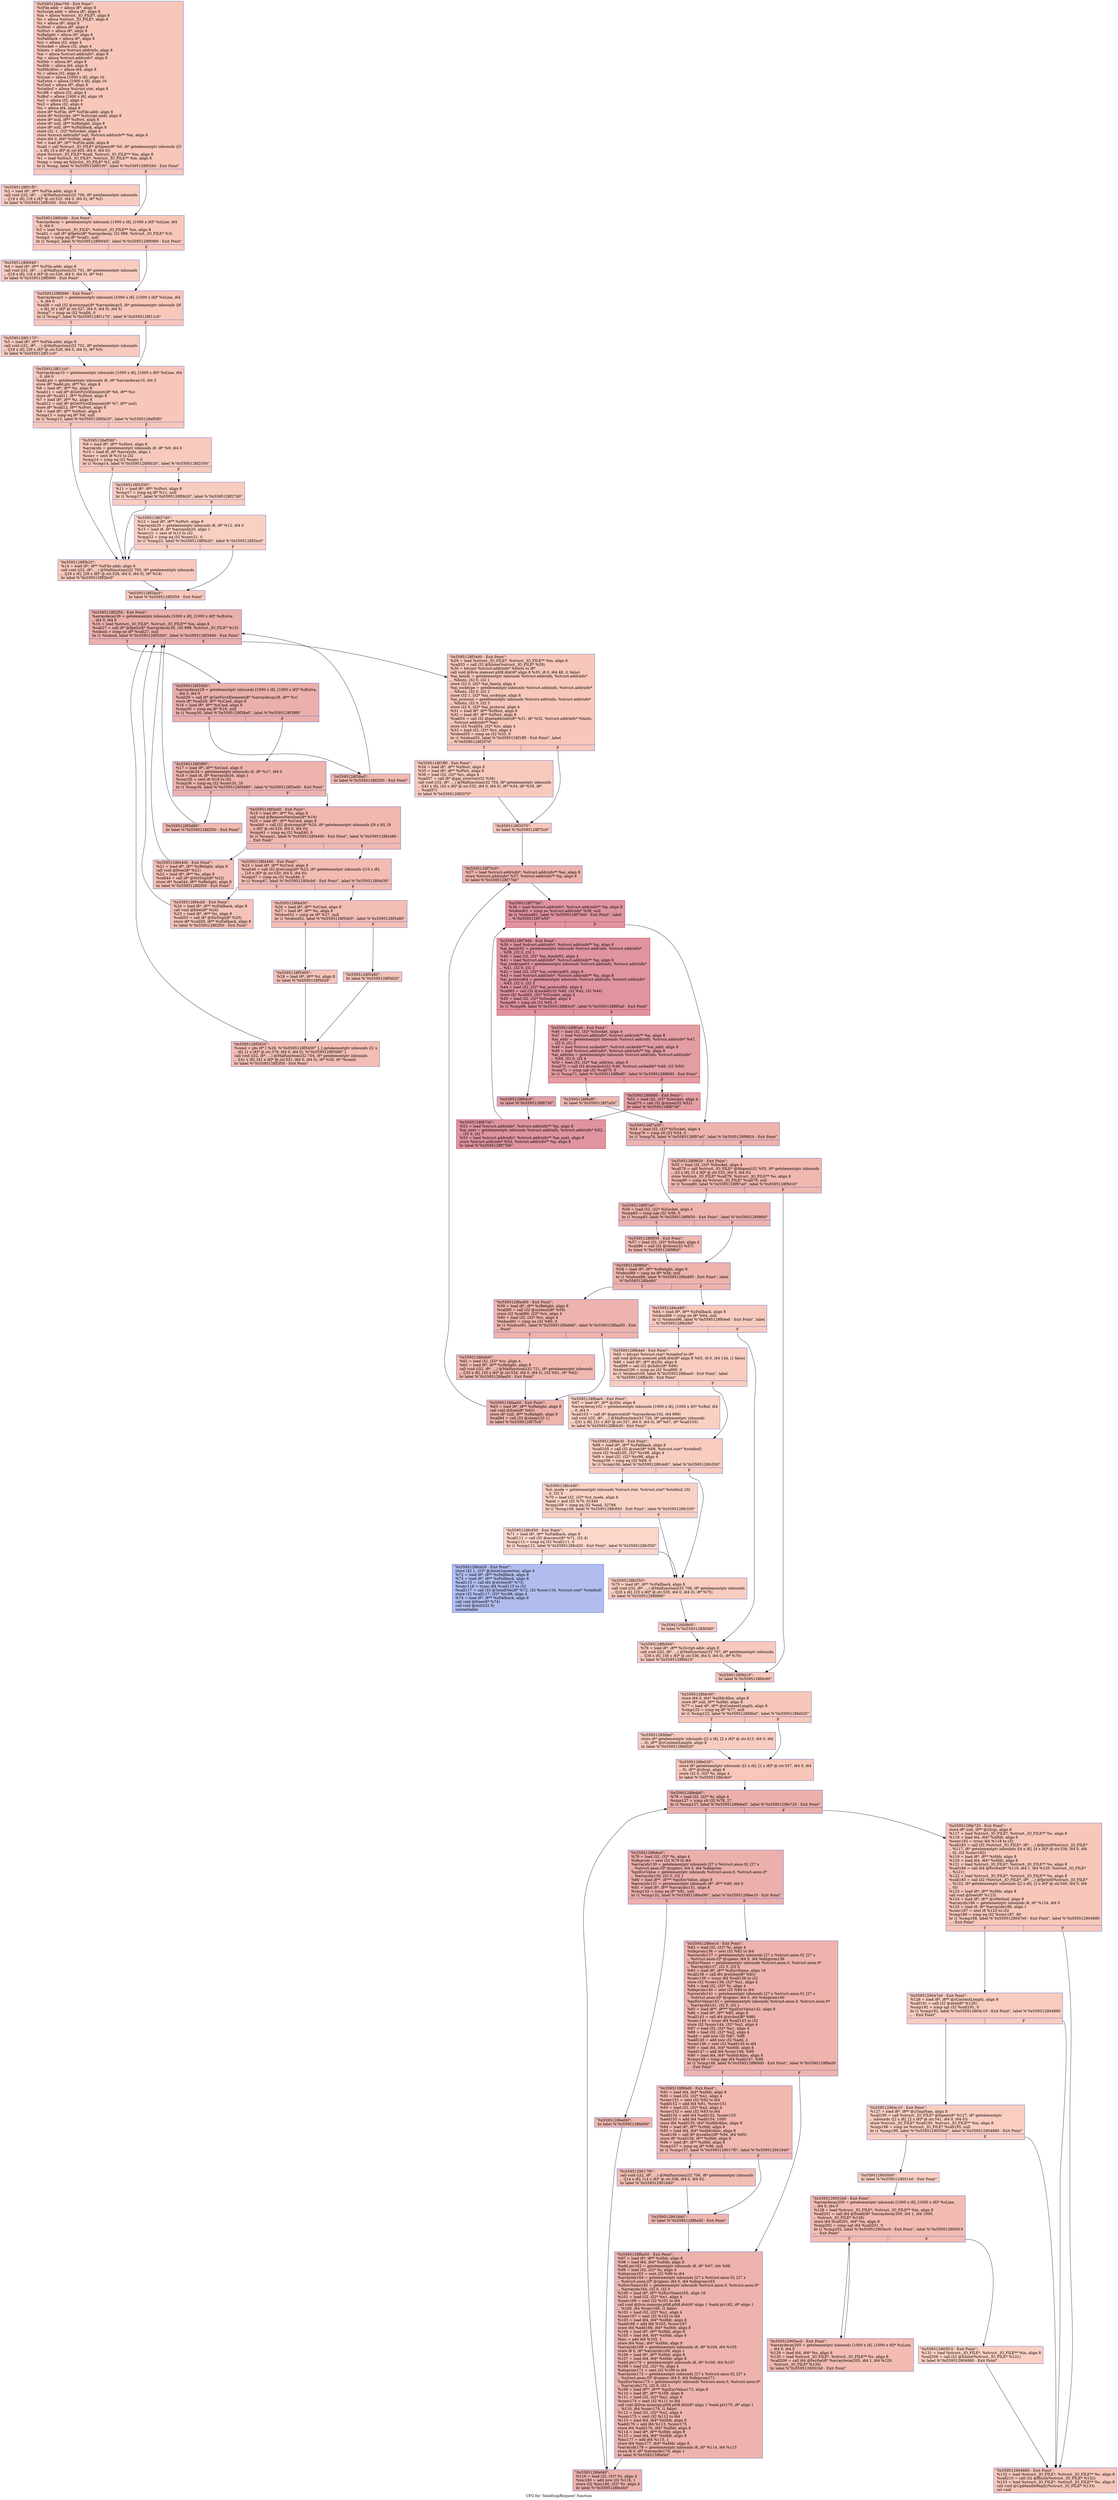 digraph "CFG for 'SendScgiRequest' function" {
	label="CFG for 'SendScgiRequest' function";

	Node0x5595128ee700 [shape=record,color="#3d50c3ff", style=filled, fillcolor="#ec7f6370",label="{\"0x5595128ee700 - Exit Point\":\l  %zFile.addr = alloca i8*, align 8\l  %zScript.addr = alloca i8*, align 8\l  %in = alloca %struct._IO_FILE*, align 8\l  %s = alloca %struct._IO_FILE*, align 8\l  %z = alloca i8*, align 8\l  %zHost = alloca i8*, align 8\l  %zPort = alloca i8*, align 8\l  %zRelight = alloca i8*, align 8\l  %zFallback = alloca i8*, align 8\l  %rc = alloca i32, align 4\l  %iSocket = alloca i32, align 4\l  %hints = alloca %struct.addrinfo, align 8\l  %ai = alloca %struct.addrinfo*, align 8\l  %p = alloca %struct.addrinfo*, align 8\l  %zHdr = alloca i8*, align 8\l  %nHdr = alloca i64, align 8\l  %nHdrAlloc = alloca i64, align 8\l  %i = alloca i32, align 4\l  %zLine = alloca [1000 x i8], align 16\l  %zExtra = alloca [1000 x i8], align 16\l  %zCmd = alloca i8*, align 8\l  %statbuf = alloca %struct.stat, align 8\l  %rc98 = alloca i32, align 4\l  %zBuf = alloca [1000 x i8], align 16\l  %n1 = alloca i32, align 4\l  %n2 = alloca i32, align 4\l  %n = alloca i64, align 8\l  store i8* %zFile, i8** %zFile.addr, align 8\l  store i8* %zScript, i8** %zScript.addr, align 8\l  store i8* null, i8** %zPort, align 8\l  store i8* null, i8** %zRelight, align 8\l  store i8* null, i8** %zFallback, align 8\l  store i32 -1, i32* %iSocket, align 4\l  store %struct.addrinfo* null, %struct.addrinfo** %ai, align 8\l  store i64 0, i64* %nHdr, align 8\l  %0 = load i8*, i8** %zFile.addr, align 8\l  %call = call %struct._IO_FILE* @fopen(i8* %0, i8* getelementptr inbounds ([3\l... x i8], [3 x i8]* @.str.405, i64 0, i64 0))\l  store %struct._IO_FILE* %call, %struct._IO_FILE** %in, align 8\l  %1 = load %struct._IO_FILE*, %struct._IO_FILE** %in, align 8\l  %cmp = icmp eq %struct._IO_FILE* %1, null\l  br i1 %cmp, label %\"0x5595128f01f0\", label %\"0x5595128f0260 - Exit Point\"\l|{<s0>T|<s1>F}}"];
	Node0x5595128ee700:s0 -> Node0x5595128f01f0;
	Node0x5595128ee700:s1 -> Node0x5595128f0260;
	Node0x5595128f01f0 [shape=record,color="#3d50c3ff", style=filled, fillcolor="#f08b6e70",label="{\"0x5595128f01f0\":                                 \l  %2 = load i8*, i8** %zFile.addr, align 8\l  call void (i32, i8*, ...) @Malfunction(i32 700, i8* getelementptr inbounds\l... ([18 x i8], [18 x i8]* @.str.525, i64 0, i64 0), i8* %2)\l  br label %\"0x5595128f0260 - Exit Point\"\l}"];
	Node0x5595128f01f0 -> Node0x5595128f0260;
	Node0x5595128f0260 [shape=record,color="#3d50c3ff", style=filled, fillcolor="#ec7f6370",label="{\"0x5595128f0260 - Exit Point\":                    \l  %arraydecay = getelementptr inbounds [1000 x i8], [1000 x i8]* %zLine, i64\l... 0, i64 0\l  %3 = load %struct._IO_FILE*, %struct._IO_FILE** %in, align 8\l  %call1 = call i8* @fgets(i8* %arraydecay, i32 999, %struct._IO_FILE* %3)\l  %cmp2 = icmp eq i8* %call1, null\l  br i1 %cmp2, label %\"0x5595128f0940\", label %\"0x5595128f0990 - Exit Point\"\l|{<s0>T|<s1>F}}"];
	Node0x5595128f0260:s0 -> Node0x5595128f0940;
	Node0x5595128f0260:s1 -> Node0x5595128f0990;
	Node0x5595128f0940 [shape=record,color="#3d50c3ff", style=filled, fillcolor="#f08b6e70",label="{\"0x5595128f0940\":                                 \l  %4 = load i8*, i8** %zFile.addr, align 8\l  call void (i32, i8*, ...) @Malfunction(i32 701, i8* getelementptr inbounds\l... ([18 x i8], [18 x i8]* @.str.526, i64 0, i64 0), i8* %4)\l  br label %\"0x5595128f0990 - Exit Point\"\l}"];
	Node0x5595128f0940 -> Node0x5595128f0990;
	Node0x5595128f0990 [shape=record,color="#3d50c3ff", style=filled, fillcolor="#ec7f6370",label="{\"0x5595128f0990 - Exit Point\":                    \l  %arraydecay5 = getelementptr inbounds [1000 x i8], [1000 x i8]* %zLine, i64\l... 0, i64 0\l  %call6 = call i32 @strncmp(i8* %arraydecay5, i8* getelementptr inbounds ([6\l... x i8], [6 x i8]* @.str.527, i64 0, i64 0), i64 5)\l  %cmp7 = icmp ne i32 %call6, 0\l  br i1 %cmp7, label %\"0x5595128f1170\", label %\"0x5595128f11c0\"\l|{<s0>T|<s1>F}}"];
	Node0x5595128f0990:s0 -> Node0x5595128f1170;
	Node0x5595128f0990:s1 -> Node0x5595128f11c0;
	Node0x5595128f1170 [shape=record,color="#3d50c3ff", style=filled, fillcolor="#ef886b70",label="{\"0x5595128f1170\":                                 \l  %5 = load i8*, i8** %zFile.addr, align 8\l  call void (i32, i8*, ...) @Malfunction(i32 702, i8* getelementptr inbounds\l... ([29 x i8], [29 x i8]* @.str.528, i64 0, i64 0), i8* %5)\l  br label %\"0x5595128f11c0\"\l}"];
	Node0x5595128f1170 -> Node0x5595128f11c0;
	Node0x5595128f11c0 [shape=record,color="#3d50c3ff", style=filled, fillcolor="#ec7f6370",label="{\"0x5595128f11c0\":                                 \l  %arraydecay10 = getelementptr inbounds [1000 x i8], [1000 x i8]* %zLine, i64\l... 0, i64 0\l  %add.ptr = getelementptr inbounds i8, i8* %arraydecay10, i64 5\l  store i8* %add.ptr, i8** %z, align 8\l  %6 = load i8*, i8** %z, align 8\l  %call11 = call i8* @GetFirstElement(i8* %6, i8** %z)\l  store i8* %call11, i8** %zHost, align 8\l  %7 = load i8*, i8** %z, align 8\l  %call12 = call i8* @GetFirstElement(i8* %7, i8** null)\l  store i8* %call12, i8** %zPort, align 8\l  %8 = load i8*, i8** %zHost, align 8\l  %cmp13 = icmp eq i8* %8, null\l  br i1 %cmp13, label %\"0x5595128f0b20\", label %\"0x5595128ef580\"\l|{<s0>T|<s1>F}}"];
	Node0x5595128f11c0:s0 -> Node0x5595128f0b20;
	Node0x5595128f11c0:s1 -> Node0x5595128ef580;
	Node0x5595128ef580 [shape=record,color="#3d50c3ff", style=filled, fillcolor="#ef886b70",label="{\"0x5595128ef580\":                                 \l  %9 = load i8*, i8** %zHost, align 8\l  %arrayidx = getelementptr inbounds i8, i8* %9, i64 0\l  %10 = load i8, i8* %arrayidx, align 1\l  %conv = sext i8 %10 to i32\l  %cmp14 = icmp eq i32 %conv, 0\l  br i1 %cmp14, label %\"0x5595128f0b20\", label %\"0x5595128f2550\"\l|{<s0>T|<s1>F}}"];
	Node0x5595128ef580:s0 -> Node0x5595128f0b20;
	Node0x5595128ef580:s1 -> Node0x5595128f2550;
	Node0x5595128f2550 [shape=record,color="#3d50c3ff", style=filled, fillcolor="#f08b6e70",label="{\"0x5595128f2550\":                                 \l  %11 = load i8*, i8** %zPort, align 8\l  %cmp17 = icmp eq i8* %11, null\l  br i1 %cmp17, label %\"0x5595128f0b20\", label %\"0x5595128f27d0\"\l|{<s0>T|<s1>F}}"];
	Node0x5595128f2550:s0 -> Node0x5595128f0b20;
	Node0x5595128f2550:s1 -> Node0x5595128f27d0;
	Node0x5595128f27d0 [shape=record,color="#3d50c3ff", style=filled, fillcolor="#f3947570",label="{\"0x5595128f27d0\":                                 \l  %12 = load i8*, i8** %zPort, align 8\l  %arrayidx20 = getelementptr inbounds i8, i8* %12, i64 0\l  %13 = load i8, i8* %arrayidx20, align 1\l  %conv21 = sext i8 %13 to i32\l  %cmp22 = icmp eq i32 %conv21, 0\l  br i1 %cmp22, label %\"0x5595128f0b20\", label %\"0x5595128f2bc0\"\l|{<s0>T|<s1>F}}"];
	Node0x5595128f27d0:s0 -> Node0x5595128f0b20;
	Node0x5595128f27d0:s1 -> Node0x5595128f2bc0;
	Node0x5595128f0b20 [shape=record,color="#3d50c3ff", style=filled, fillcolor="#ed836670",label="{\"0x5595128f0b20\":                                 \l  %14 = load i8*, i8** %zFile.addr, align 8\l  call void (i32, i8*, ...) @Malfunction(i32 703, i8* getelementptr inbounds\l... ([29 x i8], [29 x i8]* @.str.528, i64 0, i64 0), i8* %14)\l  br label %\"0x5595128f2bc0\"\l}"];
	Node0x5595128f0b20 -> Node0x5595128f2bc0;
	Node0x5595128f2bc0 [shape=record,color="#3d50c3ff", style=filled, fillcolor="#ec7f6370",label="{\"0x5595128f2bc0\":                                 \l  br label %\"0x5595128f2f50 - Exit Point\"\l}"];
	Node0x5595128f2bc0 -> Node0x5595128f2f50;
	Node0x5595128f2f50 [shape=record,color="#3d50c3ff", style=filled, fillcolor="#d24b4070",label="{\"0x5595128f2f50 - Exit Point\":                    \l  %arraydecay26 = getelementptr inbounds [1000 x i8], [1000 x i8]* %zExtra,\l... i64 0, i64 0\l  %15 = load %struct._IO_FILE*, %struct._IO_FILE** %in, align 8\l  %call27 = call i8* @fgets(i8* %arraydecay26, i32 999, %struct._IO_FILE* %15)\l  %tobool = icmp ne i8* %call27, null\l  br i1 %tobool, label %\"0x5595128f33b0\", label %\"0x5595128f3400 - Exit Point\"\l|{<s0>T|<s1>F}}"];
	Node0x5595128f2f50:s0 -> Node0x5595128f33b0;
	Node0x5595128f2f50:s1 -> Node0x5595128f3400;
	Node0x5595128f33b0 [shape=record,color="#3d50c3ff", style=filled, fillcolor="#d24b4070",label="{\"0x5595128f33b0\":                                 \l  %arraydecay28 = getelementptr inbounds [1000 x i8], [1000 x i8]* %zExtra,\l... i64 0, i64 0\l  %call29 = call i8* @GetFirstElement(i8* %arraydecay28, i8** %z)\l  store i8* %call29, i8** %zCmd, align 8\l  %16 = load i8*, i8** %zCmd, align 8\l  %cmp30 = icmp eq i8* %16, null\l  br i1 %cmp30, label %\"0x5595128f38a0\", label %\"0x5595128f38f0\"\l|{<s0>T|<s1>F}}"];
	Node0x5595128f33b0:s0 -> Node0x5595128f38a0;
	Node0x5595128f33b0:s1 -> Node0x5595128f38f0;
	Node0x5595128f38a0 [shape=record,color="#3d50c3ff", style=filled, fillcolor="#dc5d4a70",label="{\"0x5595128f38a0\":                                 \l  br label %\"0x5595128f2f50 - Exit Point\"\l}"];
	Node0x5595128f38a0 -> Node0x5595128f2f50;
	Node0x5595128f38f0 [shape=record,color="#3d50c3ff", style=filled, fillcolor="#d6524470",label="{\"0x5595128f38f0\":                                 \l  %17 = load i8*, i8** %zCmd, align 8\l  %arrayidx34 = getelementptr inbounds i8, i8* %17, i64 0\l  %18 = load i8, i8* %arrayidx34, align 1\l  %conv35 = sext i8 %18 to i32\l  %cmp36 = icmp eq i32 %conv35, 35\l  br i1 %cmp36, label %\"0x5595128f3d80\", label %\"0x5595128f3e00 - Exit Point\"\l|{<s0>T|<s1>F}}"];
	Node0x5595128f38f0:s0 -> Node0x5595128f3d80;
	Node0x5595128f38f0:s1 -> Node0x5595128f3e00;
	Node0x5595128f3d80 [shape=record,color="#3d50c3ff", style=filled, fillcolor="#dc5d4a70",label="{\"0x5595128f3d80\":                                 \l  br label %\"0x5595128f2f50 - Exit Point\"\l}"];
	Node0x5595128f3d80 -> Node0x5595128f2f50;
	Node0x5595128f3e00 [shape=record,color="#3d50c3ff", style=filled, fillcolor="#dc5d4a70",label="{\"0x5595128f3e00 - Exit Point\":                    \l  %19 = load i8*, i8** %z, align 8\l  call void @RemoveNewline(i8* %19)\l  %20 = load i8*, i8** %zCmd, align 8\l  %call40 = call i32 @strcmp(i8* %20, i8* getelementptr inbounds ([9 x i8], [9\l... x i8]* @.str.529, i64 0, i64 0))\l  %cmp41 = icmp eq i32 %call40, 0\l  br i1 %cmp41, label %\"0x5595128f4400 - Exit Point\", label %\"0x5595128f4480 -\l... Exit Point\"\l|{<s0>T|<s1>F}}"];
	Node0x5595128f3e00:s0 -> Node0x5595128f4400;
	Node0x5595128f3e00:s1 -> Node0x5595128f4480;
	Node0x5595128f4400 [shape=record,color="#3d50c3ff", style=filled, fillcolor="#e36c5570",label="{\"0x5595128f4400 - Exit Point\":                    \l  %21 = load i8*, i8** %zRelight, align 8\l  call void @free(i8* %21)\l  %22 = load i8*, i8** %z, align 8\l  %call44 = call i8* @StrDup(i8* %22)\l  store i8* %call44, i8** %zRelight, align 8\l  br label %\"0x5595128f2f50 - Exit Point\"\l}"];
	Node0x5595128f4400 -> Node0x5595128f2f50;
	Node0x5595128f4480 [shape=record,color="#3d50c3ff", style=filled, fillcolor="#e1675170",label="{\"0x5595128f4480 - Exit Point\":                    \l  %23 = load i8*, i8** %zCmd, align 8\l  %call46 = call i32 @strcmp(i8* %23, i8* getelementptr inbounds ([10 x i8],\l... [10 x i8]* @.str.530, i64 0, i64 0))\l  %cmp47 = icmp eq i32 %call46, 0\l  br i1 %cmp47, label %\"0x5595128f4cb0 - Exit Point\", label %\"0x5595128f4d30\"\l|{<s0>T|<s1>F}}"];
	Node0x5595128f4480:s0 -> Node0x5595128f4cb0;
	Node0x5595128f4480:s1 -> Node0x5595128f4d30;
	Node0x5595128f4cb0 [shape=record,color="#3d50c3ff", style=filled, fillcolor="#e8765c70",label="{\"0x5595128f4cb0 - Exit Point\":                    \l  %24 = load i8*, i8** %zFallback, align 8\l  call void @free(i8* %24)\l  %25 = load i8*, i8** %z, align 8\l  %call50 = call i8* @StrDup(i8* %25)\l  store i8* %call50, i8** %zFallback, align 8\l  br label %\"0x5595128f2f50 - Exit Point\"\l}"];
	Node0x5595128f4cb0 -> Node0x5595128f2f50;
	Node0x5595128f4d30 [shape=record,color="#3d50c3ff", style=filled, fillcolor="#e36c5570",label="{\"0x5595128f4d30\":                                 \l  %26 = load i8*, i8** %zCmd, align 8\l  %27 = load i8*, i8** %z, align 8\l  %tobool52 = icmp ne i8* %27, null\l  br i1 %tobool52, label %\"0x5595128f5400\", label %\"0x5595128f5480\"\l|{<s0>T|<s1>F}}"];
	Node0x5595128f4d30:s0 -> Node0x5595128f5400;
	Node0x5595128f4d30:s1 -> Node0x5595128f5480;
	Node0x5595128f5400 [shape=record,color="#3d50c3ff", style=filled, fillcolor="#e8765c70",label="{\"0x5595128f5400\":                                 \l  %28 = load i8*, i8** %z, align 8\l  br label %\"0x5595128f5620\"\l}"];
	Node0x5595128f5400 -> Node0x5595128f5620;
	Node0x5595128f5480 [shape=record,color="#3d50c3ff", style=filled, fillcolor="#e97a5f70",label="{\"0x5595128f5480\":                                 \l  br label %\"0x5595128f5620\"\l}"];
	Node0x5595128f5480 -> Node0x5595128f5620;
	Node0x5595128f5620 [shape=record,color="#3d50c3ff", style=filled, fillcolor="#e36c5570",label="{\"0x5595128f5620\":                                 \l  %cond = phi i8* [ %28, %\"0x5595128f5400\" ], [ getelementptr inbounds ([1 x\l... i8], [1 x i8]* @.str.379, i64 0, i64 0), %\"0x5595128f5480\" ]\l  call void (i32, i8*, ...) @Malfunction(i32 704, i8* getelementptr inbounds\l... ([41 x i8], [41 x i8]* @.str.531, i64 0, i64 0), i8* %26, i8* %cond)\l  br label %\"0x5595128f2f50 - Exit Point\"\l}"];
	Node0x5595128f5620 -> Node0x5595128f2f50;
	Node0x5595128f3400 [shape=record,color="#3d50c3ff", style=filled, fillcolor="#ec7f6370",label="{\"0x5595128f3400 - Exit Point\":                    \l  %29 = load %struct._IO_FILE*, %struct._IO_FILE** %in, align 8\l  %call53 = call i32 @fclose(%struct._IO_FILE* %29)\l  %30 = bitcast %struct.addrinfo* %hints to i8*\l  call void @llvm.memset.p0i8.i64(i8* align 8 %30, i8 0, i64 48, i1 false)\l  %ai_family = getelementptr inbounds %struct.addrinfo, %struct.addrinfo*\l... %hints, i32 0, i32 1\l  store i32 0, i32* %ai_family, align 4\l  %ai_socktype = getelementptr inbounds %struct.addrinfo, %struct.addrinfo*\l... %hints, i32 0, i32 2\l  store i32 1, i32* %ai_socktype, align 8\l  %ai_protocol = getelementptr inbounds %struct.addrinfo, %struct.addrinfo*\l... %hints, i32 0, i32 3\l  store i32 6, i32* %ai_protocol, align 4\l  %31 = load i8*, i8** %zHost, align 8\l  %32 = load i8*, i8** %zPort, align 8\l  %call54 = call i32 @getaddrinfo(i8* %31, i8* %32, %struct.addrinfo* %hints,\l... %struct.addrinfo** %ai)\l  store i32 %call54, i32* %rc, align 4\l  %33 = load i32, i32* %rc, align 4\l  %tobool55 = icmp ne i32 %33, 0\l  br i1 %tobool55, label %\"0x5595128f1ff0 - Exit Point\", label\l... %\"0x5595128f2070\"\l|{<s0>T|<s1>F}}"];
	Node0x5595128f3400:s0 -> Node0x5595128f1ff0;
	Node0x5595128f3400:s1 -> Node0x5595128f2070;
	Node0x5595128f1ff0 [shape=record,color="#3d50c3ff", style=filled, fillcolor="#ef886b70",label="{\"0x5595128f1ff0 - Exit Point\":                    \l  %34 = load i8*, i8** %zHost, align 8\l  %35 = load i8*, i8** %zPort, align 8\l  %36 = load i32, i32* %rc, align 4\l  %call57 = call i8* @gai_strerror(i32 %36)\l  call void (i32, i8*, ...) @Malfunction(i32 704, i8* getelementptr inbounds\l... ([42 x i8], [42 x i8]* @.str.532, i64 0, i64 0), i8* %34, i8* %35, i8*\l... %call57)\l  br label %\"0x5595128f2070\"\l}"];
	Node0x5595128f1ff0 -> Node0x5595128f2070;
	Node0x5595128f2070 [shape=record,color="#3d50c3ff", style=filled, fillcolor="#ec7f6370",label="{\"0x5595128f2070\":                                 \l  br label %\"0x5595128f75c0\"\l}"];
	Node0x5595128f2070 -> Node0x5595128f75c0;
	Node0x5595128f75c0 [shape=record,color="#3d50c3ff", style=filled, fillcolor="#d6524470",label="{\"0x5595128f75c0\":                                 \l  %37 = load %struct.addrinfo*, %struct.addrinfo** %ai, align 8\l  store %struct.addrinfo* %37, %struct.addrinfo** %p, align 8\l  br label %\"0x5595128f77b0\"\l}"];
	Node0x5595128f75c0 -> Node0x5595128f77b0;
	Node0x5595128f77b0 [shape=record,color="#b70d28ff", style=filled, fillcolor="#b70d2870",label="{\"0x5595128f77b0\":                                 \l  %38 = load %struct.addrinfo*, %struct.addrinfo** %p, align 8\l  %tobool61 = icmp ne %struct.addrinfo* %38, null\l  br i1 %tobool61, label %\"0x5595128f79d0 - Exit Point\", label\l... %\"0x5595128f7a50\"\l|{<s0>T|<s1>F}}"];
	Node0x5595128f77b0:s0 -> Node0x5595128f79d0;
	Node0x5595128f77b0:s1 -> Node0x5595128f7a50;
	Node0x5595128f79d0 [shape=record,color="#b70d28ff", style=filled, fillcolor="#b70d2870",label="{\"0x5595128f79d0 - Exit Point\":                    \l  %39 = load %struct.addrinfo*, %struct.addrinfo** %p, align 8\l  %ai_family62 = getelementptr inbounds %struct.addrinfo, %struct.addrinfo*\l... %39, i32 0, i32 1\l  %40 = load i32, i32* %ai_family62, align 4\l  %41 = load %struct.addrinfo*, %struct.addrinfo** %p, align 8\l  %ai_socktype63 = getelementptr inbounds %struct.addrinfo, %struct.addrinfo*\l... %41, i32 0, i32 2\l  %42 = load i32, i32* %ai_socktype63, align 8\l  %43 = load %struct.addrinfo*, %struct.addrinfo** %p, align 8\l  %ai_protocol64 = getelementptr inbounds %struct.addrinfo, %struct.addrinfo*\l... %43, i32 0, i32 3\l  %44 = load i32, i32* %ai_protocol64, align 4\l  %call65 = call i32 @socket(i32 %40, i32 %42, i32 %44)\l  store i32 %call65, i32* %iSocket, align 4\l  %45 = load i32, i32* %iSocket, align 4\l  %cmp66 = icmp slt i32 %45, 0\l  br i1 %cmp66, label %\"0x5595128f84c0\", label %\"0x5595128f85a0 - Exit Point\"\l|{<s0>T|<s1>F}}"];
	Node0x5595128f79d0:s0 -> Node0x5595128f84c0;
	Node0x5595128f79d0:s1 -> Node0x5595128f85a0;
	Node0x5595128f84c0 [shape=record,color="#3d50c3ff", style=filled, fillcolor="#c32e3170",label="{\"0x5595128f84c0\":                                 \l  br label %\"0x5595128f8730\"\l}"];
	Node0x5595128f84c0 -> Node0x5595128f8730;
	Node0x5595128f85a0 [shape=record,color="#b70d28ff", style=filled, fillcolor="#be242e70",label="{\"0x5595128f85a0 - Exit Point\":                    \l  %46 = load i32, i32* %iSocket, align 4\l  %47 = load %struct.addrinfo*, %struct.addrinfo** %p, align 8\l  %ai_addr = getelementptr inbounds %struct.addrinfo, %struct.addrinfo* %47,\l... i32 0, i32 5\l  %48 = load %struct.sockaddr*, %struct.sockaddr** %ai_addr, align 8\l  %49 = load %struct.addrinfo*, %struct.addrinfo** %p, align 8\l  %ai_addrlen = getelementptr inbounds %struct.addrinfo, %struct.addrinfo*\l... %49, i32 0, i32 4\l  %50 = load i32, i32* %ai_addrlen, align 8\l  %call70 = call i32 @connect(i32 %46, %struct.sockaddr* %48, i32 %50)\l  %cmp71 = icmp sge i32 %call70, 0\l  br i1 %cmp71, label %\"0x5595128f8ef0\", label %\"0x5595128f8fd0 - Exit Point\"\l|{<s0>T|<s1>F}}"];
	Node0x5595128f85a0:s0 -> Node0x5595128f8ef0;
	Node0x5595128f85a0:s1 -> Node0x5595128f8fd0;
	Node0x5595128f8ef0 [shape=record,color="#3d50c3ff", style=filled, fillcolor="#de614d70",label="{\"0x5595128f8ef0\":                                 \l  br label %\"0x5595128f7a50\"\l}"];
	Node0x5595128f8ef0 -> Node0x5595128f7a50;
	Node0x5595128f8fd0 [shape=record,color="#b70d28ff", style=filled, fillcolor="#be242e70",label="{\"0x5595128f8fd0 - Exit Point\":                    \l  %51 = load i32, i32* %iSocket, align 4\l  %call75 = call i32 @close(i32 %51)\l  br label %\"0x5595128f8730\"\l}"];
	Node0x5595128f8fd0 -> Node0x5595128f8730;
	Node0x5595128f8730 [shape=record,color="#b70d28ff", style=filled, fillcolor="#b70d2870",label="{\"0x5595128f8730\":                                 \l  %52 = load %struct.addrinfo*, %struct.addrinfo** %p, align 8\l  %ai_next = getelementptr inbounds %struct.addrinfo, %struct.addrinfo* %52,\l... i32 0, i32 7\l  %53 = load %struct.addrinfo*, %struct.addrinfo** %ai_next, align 8\l  store %struct.addrinfo* %53, %struct.addrinfo** %p, align 8\l  br label %\"0x5595128f77b0\"\l}"];
	Node0x5595128f8730 -> Node0x5595128f77b0;
	Node0x5595128f7a50 [shape=record,color="#3d50c3ff", style=filled, fillcolor="#d6524470",label="{\"0x5595128f7a50\":                                 \l  %54 = load i32, i32* %iSocket, align 4\l  %cmp76 = icmp slt i32 %54, 0\l  br i1 %cmp76, label %\"0x5595128f97a0\", label %\"0x5595128f9820 - Exit Point\"\l|{<s0>T|<s1>F}}"];
	Node0x5595128f7a50:s0 -> Node0x5595128f97a0;
	Node0x5595128f7a50:s1 -> Node0x5595128f9820;
	Node0x5595128f9820 [shape=record,color="#3d50c3ff", style=filled, fillcolor="#dc5d4a70",label="{\"0x5595128f9820 - Exit Point\":                    \l  %55 = load i32, i32* %iSocket, align 4\l  %call79 = call %struct._IO_FILE* @fdopen(i32 %55, i8* getelementptr inbounds\l... ([3 x i8], [3 x i8]* @.str.533, i64 0, i64 0))\l  store %struct._IO_FILE* %call79, %struct._IO_FILE** %s, align 8\l  %cmp80 = icmp eq %struct._IO_FILE* %call79, null\l  br i1 %cmp80, label %\"0x5595128f97a0\", label %\"0x5595128f9d10\"\l|{<s0>T|<s1>F}}"];
	Node0x5595128f9820:s0 -> Node0x5595128f97a0;
	Node0x5595128f9820:s1 -> Node0x5595128f9d10;
	Node0x5595128f97a0 [shape=record,color="#3d50c3ff", style=filled, fillcolor="#d6524470",label="{\"0x5595128f97a0\":                                 \l  %56 = load i32, i32* %iSocket, align 4\l  %cmp83 = icmp sge i32 %56, 0\l  br i1 %cmp83, label %\"0x5595128f9f30 - Exit Point\", label %\"0x5595128f9fb0\"\l|{<s0>T|<s1>F}}"];
	Node0x5595128f97a0:s0 -> Node0x5595128f9f30;
	Node0x5595128f97a0:s1 -> Node0x5595128f9fb0;
	Node0x5595128f9f30 [shape=record,color="#3d50c3ff", style=filled, fillcolor="#dc5d4a70",label="{\"0x5595128f9f30 - Exit Point\":                    \l  %57 = load i32, i32* %iSocket, align 4\l  %call86 = call i32 @close(i32 %57)\l  br label %\"0x5595128f9fb0\"\l}"];
	Node0x5595128f9f30 -> Node0x5595128f9fb0;
	Node0x5595128f9fb0 [shape=record,color="#3d50c3ff", style=filled, fillcolor="#d6524470",label="{\"0x5595128f9fb0\":                                 \l  %58 = load i8*, i8** %zRelight, align 8\l  %tobool88 = icmp ne i8* %58, null\l  br i1 %tobool88, label %\"0x5595128fa400 - Exit Point\", label\l... %\"0x5595128fa480\"\l|{<s0>T|<s1>F}}"];
	Node0x5595128f9fb0:s0 -> Node0x5595128fa400;
	Node0x5595128f9fb0:s1 -> Node0x5595128fa480;
	Node0x5595128fa400 [shape=record,color="#3d50c3ff", style=filled, fillcolor="#d6524470",label="{\"0x5595128fa400 - Exit Point\":                    \l  %59 = load i8*, i8** %zRelight, align 8\l  %call90 = call i32 @system(i8* %59)\l  store i32 %call90, i32* %rc, align 4\l  %60 = load i32, i32* %rc, align 4\l  %tobool91 = icmp ne i32 %60, 0\l  br i1 %tobool91, label %\"0x5595128fa9d0\", label %\"0x5595128faa50 - Exit\l... Point\"\l|{<s0>T|<s1>F}}"];
	Node0x5595128fa400:s0 -> Node0x5595128fa9d0;
	Node0x5595128fa400:s1 -> Node0x5595128faa50;
	Node0x5595128fa9d0 [shape=record,color="#3d50c3ff", style=filled, fillcolor="#dc5d4a70",label="{\"0x5595128fa9d0\":                                 \l  %61 = load i32, i32* %rc, align 4\l  %62 = load i8*, i8** %zRelight, align 8\l  call void (i32, i8*, ...) @Malfunction(i32 721, i8* getelementptr inbounds\l... ([30 x i8], [30 x i8]* @.str.534, i64 0, i64 0), i32 %61, i8* %62)\l  br label %\"0x5595128faa50 - Exit Point\"\l}"];
	Node0x5595128fa9d0 -> Node0x5595128faa50;
	Node0x5595128faa50 [shape=record,color="#3d50c3ff", style=filled, fillcolor="#d6524470",label="{\"0x5595128faa50 - Exit Point\":                    \l  %63 = load i8*, i8** %zRelight, align 8\l  call void @free(i8* %63)\l  store i8* null, i8** %zRelight, align 8\l  %call94 = call i32 @sleep(i32 1)\l  br label %\"0x5595128f75c0\"\l}"];
	Node0x5595128faa50 -> Node0x5595128f75c0;
	Node0x5595128fa480 [shape=record,color="#3d50c3ff", style=filled, fillcolor="#ef886b70",label="{\"0x5595128fa480\":                                 \l  %64 = load i8*, i8** %zFallback, align 8\l  %tobool96 = icmp ne i8* %64, null\l  br i1 %tobool96, label %\"0x5595128fb4e0 - Exit Point\", label\l... %\"0x5595128fb560\"\l|{<s0>T|<s1>F}}"];
	Node0x5595128fa480:s0 -> Node0x5595128fb4e0;
	Node0x5595128fa480:s1 -> Node0x5595128fb560;
	Node0x5595128fb4e0 [shape=record,color="#3d50c3ff", style=filled, fillcolor="#f08b6e70",label="{\"0x5595128fb4e0 - Exit Point\":                    \l  %65 = bitcast %struct.stat* %statbuf to i8*\l  call void @llvm.memset.p0i8.i64(i8* align 8 %65, i8 0, i64 144, i1 false)\l  %66 = load i8*, i8** @zDir, align 8\l  %call99 = call i32 @chdir(i8* %66)\l  %tobool100 = icmp ne i32 %call99, 0\l  br i1 %tobool100, label %\"0x5595128fbae0 - Exit Point\", label\l... %\"0x5595128fbb30 - Exit Point\"\l|{<s0>T|<s1>F}}"];
	Node0x5595128fb4e0:s0 -> Node0x5595128fbae0;
	Node0x5595128fb4e0:s1 -> Node0x5595128fbb30;
	Node0x5595128fbae0 [shape=record,color="#3d50c3ff", style=filled, fillcolor="#f3947570",label="{\"0x5595128fbae0 - Exit Point\":                    \l  %67 = load i8*, i8** @zDir, align 8\l  %arraydecay102 = getelementptr inbounds [1000 x i8], [1000 x i8]* %zBuf, i64\l... 0, i64 0\l  %call103 = call i8* @getcwd(i8* %arraydecay102, i64 999)\l  call void (i32, i8*, ...) @Malfunction(i32 720, i8* getelementptr inbounds\l... ([31 x i8], [31 x i8]* @.str.337, i64 0, i64 0), i8* %67, i8* %call103)\l  br label %\"0x5595128fbb30 - Exit Point\"\l}"];
	Node0x5595128fbae0 -> Node0x5595128fbb30;
	Node0x5595128fbb30 [shape=record,color="#3d50c3ff", style=filled, fillcolor="#f08b6e70",label="{\"0x5595128fbb30 - Exit Point\":                    \l  %68 = load i8*, i8** %zFallback, align 8\l  %call105 = call i32 @stat(i8* %68, %struct.stat* %statbuf)\l  store i32 %call105, i32* %rc98, align 4\l  %69 = load i32, i32* %rc98, align 4\l  %cmp106 = icmp eq i32 %69, 0\l  br i1 %cmp106, label %\"0x5595128fc4d0\", label %\"0x5595128fc550\"\l|{<s0>T|<s1>F}}"];
	Node0x5595128fbb30:s0 -> Node0x5595128fc4d0;
	Node0x5595128fbb30:s1 -> Node0x5595128fc550;
	Node0x5595128fc4d0 [shape=record,color="#3d50c3ff", style=filled, fillcolor="#f4987a70",label="{\"0x5595128fc4d0\":                                 \l  %st_mode = getelementptr inbounds %struct.stat, %struct.stat* %statbuf, i32\l... 0, i32 3\l  %70 = load i32, i32* %st_mode, align 8\l  %and = and i32 %70, 61440\l  %cmp108 = icmp eq i32 %and, 32768\l  br i1 %cmp108, label %\"0x5595128fc950 - Exit Point\", label %\"0x5595128fc550\"\l|{<s0>T|<s1>F}}"];
	Node0x5595128fc4d0:s0 -> Node0x5595128fc950;
	Node0x5595128fc4d0:s1 -> Node0x5595128fc550;
	Node0x5595128fc950 [shape=record,color="#3d50c3ff", style=filled, fillcolor="#f6a38570",label="{\"0x5595128fc950 - Exit Point\":                    \l  %71 = load i8*, i8** %zFallback, align 8\l  %call111 = call i32 @access(i8* %71, i32 4)\l  %cmp112 = icmp eq i32 %call111, 0\l  br i1 %cmp112, label %\"0x5595128fcd20 - Exit Point\", label %\"0x5595128fc550\"\l|{<s0>T|<s1>F}}"];
	Node0x5595128fc950:s0 -> Node0x5595128fcd20;
	Node0x5595128fc950:s1 -> Node0x5595128fc550;
	Node0x5595128fcd20 [shape=record,color="#3d50c3ff", style=filled, fillcolor="#4f69d970",label="{\"0x5595128fcd20 - Exit Point\":                    \l  store i32 1, i32* @closeConnection, align 4\l  %72 = load i8*, i8** %zFallback, align 8\l  %73 = load i8*, i8** %zFallback, align 8\l  %call115 = call i64 @strlen(i8* %73)\l  %conv116 = trunc i64 %call115 to i32\l  %call117 = call i32 @SendFile(i8* %72, i32 %conv116, %struct.stat* %statbuf)\l  store i32 %call117, i32* %rc98, align 4\l  %74 = load i8*, i8** %zFallback, align 8\l  call void @free(i8* %74)\l  call void @exit(i32 0)\l  unreachable\l}"];
	Node0x5595128fc550 [shape=record,color="#3d50c3ff", style=filled, fillcolor="#f08b6e70",label="{\"0x5595128fc550\":                                 \l  %75 = load i8*, i8** %zFallback, align 8\l  call void (i32, i8*, ...) @Malfunction(i32 706, i8* getelementptr inbounds\l... ([25 x i8], [25 x i8]* @.str.535, i64 0, i64 0), i8* %75)\l  br label %\"0x5595128fd860\"\l}"];
	Node0x5595128fc550 -> Node0x5595128fd860;
	Node0x5595128fd860 [shape=record,color="#3d50c3ff", style=filled, fillcolor="#f08b6e70",label="{\"0x5595128fd860\":                                 \l  br label %\"0x5595128fb560\"\l}"];
	Node0x5595128fd860 -> Node0x5595128fb560;
	Node0x5595128fb560 [shape=record,color="#3d50c3ff", style=filled, fillcolor="#ef886b70",label="{\"0x5595128fb560\":                                 \l  %76 = load i8*, i8** %zScript.addr, align 8\l  call void (i32, i8*, ...) @Malfunction(i32 707, i8* getelementptr inbounds\l... ([38 x i8], [38 x i8]* @.str.536, i64 0, i64 0), i8* %76)\l  br label %\"0x5595128f9d10\"\l}"];
	Node0x5595128fb560 -> Node0x5595128f9d10;
	Node0x5595128f9d10 [shape=record,color="#3d50c3ff", style=filled, fillcolor="#ec7f6370",label="{\"0x5595128f9d10\":                                 \l  br label %\"0x5595128fdc90\"\l}"];
	Node0x5595128f9d10 -> Node0x5595128fdc90;
	Node0x5595128fdc90 [shape=record,color="#3d50c3ff", style=filled, fillcolor="#ec7f6370",label="{\"0x5595128fdc90\":                                 \l  store i64 0, i64* %nHdrAlloc, align 8\l  store i8* null, i8** %zHdr, align 8\l  %77 = load i8*, i8** @zContentLength, align 8\l  %cmp122 = icmp eq i8* %77, null\l  br i1 %cmp122, label %\"0x5595128fdfa0\", label %\"0x5595128fe020\"\l|{<s0>T|<s1>F}}"];
	Node0x5595128fdc90:s0 -> Node0x5595128fdfa0;
	Node0x5595128fdc90:s1 -> Node0x5595128fe020;
	Node0x5595128fdfa0 [shape=record,color="#3d50c3ff", style=filled, fillcolor="#f08b6e70",label="{\"0x5595128fdfa0\":                                 \l  store i8* getelementptr inbounds ([2 x i8], [2 x i8]* @.str.413, i64 0, i64\l... 0), i8** @zContentLength, align 8\l  br label %\"0x5595128fe020\"\l}"];
	Node0x5595128fdfa0 -> Node0x5595128fe020;
	Node0x5595128fe020 [shape=record,color="#3d50c3ff", style=filled, fillcolor="#ec7f6370",label="{\"0x5595128fe020\":                                 \l  store i8* getelementptr inbounds ([2 x i8], [2 x i8]* @.str.537, i64 0, i64\l... 0), i8** @zScgi, align 8\l  store i32 0, i32* %i, align 4\l  br label %\"0x5595128fe4b0\"\l}"];
	Node0x5595128fe020 -> Node0x5595128fe4b0;
	Node0x5595128fe4b0 [shape=record,color="#3d50c3ff", style=filled, fillcolor="#d24b4070",label="{\"0x5595128fe4b0\":                                 \l  %78 = load i32, i32* %i, align 4\l  %cmp127 = icmp slt i32 %78, 27\l  br i1 %cmp127, label %\"0x5595128fe6a0\", label %\"0x5595128fe720 - Exit Point\"\l|{<s0>T|<s1>F}}"];
	Node0x5595128fe4b0:s0 -> Node0x5595128fe6a0;
	Node0x5595128fe4b0:s1 -> Node0x5595128fe720;
	Node0x5595128fe6a0 [shape=record,color="#3d50c3ff", style=filled, fillcolor="#d24b4070",label="{\"0x5595128fe6a0\":                                 \l  %79 = load i32, i32* %i, align 4\l  %idxprom = sext i32 %79 to i64\l  %arrayidx130 = getelementptr inbounds [27 x %struct.anon.0], [27 x\l... %struct.anon.0]* @cgienv, i64 0, i64 %idxprom\l  %pzEnvValue = getelementptr inbounds %struct.anon.0, %struct.anon.0*\l... %arrayidx130, i32 0, i32 1\l  %80 = load i8**, i8*** %pzEnvValue, align 8\l  %arrayidx131 = getelementptr inbounds i8*, i8** %80, i64 0\l  %81 = load i8*, i8** %arrayidx131, align 8\l  %cmp132 = icmp eq i8* %81, null\l  br i1 %cmp132, label %\"0x5595128fed90\", label %\"0x5595128fee10 - Exit Point\"\l|{<s0>T|<s1>F}}"];
	Node0x5595128fe6a0:s0 -> Node0x5595128fed90;
	Node0x5595128fe6a0:s1 -> Node0x5595128fee10;
	Node0x5595128fed90 [shape=record,color="#3d50c3ff", style=filled, fillcolor="#dc5d4a70",label="{\"0x5595128fed90\":                                 \l  br label %\"0x5595128fef40\"\l}"];
	Node0x5595128fed90 -> Node0x5595128fef40;
	Node0x5595128fee10 [shape=record,color="#3d50c3ff", style=filled, fillcolor="#d6524470",label="{\"0x5595128fee10 - Exit Point\":                    \l  %82 = load i32, i32* %i, align 4\l  %idxprom136 = sext i32 %82 to i64\l  %arrayidx137 = getelementptr inbounds [27 x %struct.anon.0], [27 x\l... %struct.anon.0]* @cgienv, i64 0, i64 %idxprom136\l  %zEnvName = getelementptr inbounds %struct.anon.0, %struct.anon.0*\l... %arrayidx137, i32 0, i32 0\l  %83 = load i8*, i8** %zEnvName, align 16\l  %call138 = call i64 @strlen(i8* %83)\l  %conv139 = trunc i64 %call138 to i32\l  store i32 %conv139, i32* %n1, align 4\l  %84 = load i32, i32* %i, align 4\l  %idxprom140 = sext i32 %84 to i64\l  %arrayidx141 = getelementptr inbounds [27 x %struct.anon.0], [27 x\l... %struct.anon.0]* @cgienv, i64 0, i64 %idxprom140\l  %pzEnvValue142 = getelementptr inbounds %struct.anon.0, %struct.anon.0*\l... %arrayidx141, i32 0, i32 1\l  %85 = load i8**, i8*** %pzEnvValue142, align 8\l  %86 = load i8*, i8** %85, align 8\l  %call143 = call i64 @strlen(i8* %86)\l  %conv144 = trunc i64 %call143 to i32\l  store i32 %conv144, i32* %n2, align 4\l  %87 = load i32, i32* %n1, align 4\l  %88 = load i32, i32* %n2, align 4\l  %add = add nsw i32 %87, %88\l  %add145 = add nsw i32 %add, 2\l  %conv146 = sext i32 %add145 to i64\l  %89 = load i64, i64* %nHdr, align 8\l  %add147 = add i64 %conv146, %89\l  %90 = load i64, i64* %nHdrAlloc, align 8\l  %cmp148 = icmp uge i64 %add147, %90\l  br i1 %cmp148, label %\"0x5595128f69d0 - Exit Point\", label %\"0x5595128f6a50\l... - Exit Point\"\l|{<s0>T|<s1>F}}"];
	Node0x5595128fee10:s0 -> Node0x5595128f69d0;
	Node0x5595128fee10:s1 -> Node0x5595128f6a50;
	Node0x5595128f69d0 [shape=record,color="#3d50c3ff", style=filled, fillcolor="#dc5d4a70",label="{\"0x5595128f69d0 - Exit Point\":                    \l  %91 = load i64, i64* %nHdr, align 8\l  %92 = load i32, i32* %n1, align 4\l  %conv151 = sext i32 %92 to i64\l  %add152 = add i64 %91, %conv151\l  %93 = load i32, i32* %n2, align 4\l  %conv153 = sext i32 %93 to i64\l  %add154 = add i64 %add152, %conv153\l  %add155 = add i64 %add154, 1000\l  store i64 %add155, i64* %nHdrAlloc, align 8\l  %94 = load i8*, i8** %zHdr, align 8\l  %95 = load i64, i64* %nHdrAlloc, align 8\l  %call156 = call i8* @realloc(i8* %94, i64 %95)\l  store i8* %call156, i8** %zHdr, align 8\l  %96 = load i8*, i8** %zHdr, align 8\l  %cmp157 = icmp eq i8* %96, null\l  br i1 %cmp157, label %\"0x5595129017f0\", label %\"0x559512901840\"\l|{<s0>T|<s1>F}}"];
	Node0x5595128f69d0:s0 -> Node0x5595129017f0;
	Node0x5595128f69d0:s1 -> Node0x559512901840;
	Node0x5595129017f0 [shape=record,color="#3d50c3ff", style=filled, fillcolor="#e36c5570",label="{\"0x5595129017f0\":                                 \l  call void (i32, i8*, ...) @Malfunction(i32 706, i8* getelementptr inbounds\l... ([14 x i8], [14 x i8]* @.str.538, i64 0, i64 0))\l  br label %\"0x559512901840\"\l}"];
	Node0x5595129017f0 -> Node0x559512901840;
	Node0x559512901840 [shape=record,color="#3d50c3ff", style=filled, fillcolor="#dc5d4a70",label="{\"0x559512901840\":                                 \l  br label %\"0x5595128f6a50 - Exit Point\"\l}"];
	Node0x559512901840 -> Node0x5595128f6a50;
	Node0x5595128f6a50 [shape=record,color="#3d50c3ff", style=filled, fillcolor="#d6524470",label="{\"0x5595128f6a50 - Exit Point\":                    \l  %97 = load i8*, i8** %zHdr, align 8\l  %98 = load i64, i64* %nHdr, align 8\l  %add.ptr162 = getelementptr inbounds i8, i8* %97, i64 %98\l  %99 = load i32, i32* %i, align 4\l  %idxprom163 = sext i32 %99 to i64\l  %arrayidx164 = getelementptr inbounds [27 x %struct.anon.0], [27 x\l... %struct.anon.0]* @cgienv, i64 0, i64 %idxprom163\l  %zEnvName165 = getelementptr inbounds %struct.anon.0, %struct.anon.0*\l... %arrayidx164, i32 0, i32 0\l  %100 = load i8*, i8** %zEnvName165, align 16\l  %101 = load i32, i32* %n1, align 4\l  %conv166 = sext i32 %101 to i64\l  call void @llvm.memcpy.p0i8.p0i8.i64(i8* align 1 %add.ptr162, i8* align 1\l... %100, i64 %conv166, i1 false)\l  %102 = load i32, i32* %n1, align 4\l  %conv167 = sext i32 %102 to i64\l  %103 = load i64, i64* %nHdr, align 8\l  %add168 = add i64 %103, %conv167\l  store i64 %add168, i64* %nHdr, align 8\l  %104 = load i8*, i8** %zHdr, align 8\l  %105 = load i64, i64* %nHdr, align 8\l  %inc = add i64 %105, 1\l  store i64 %inc, i64* %nHdr, align 8\l  %arrayidx169 = getelementptr inbounds i8, i8* %104, i64 %105\l  store i8 0, i8* %arrayidx169, align 1\l  %106 = load i8*, i8** %zHdr, align 8\l  %107 = load i64, i64* %nHdr, align 8\l  %add.ptr170 = getelementptr inbounds i8, i8* %106, i64 %107\l  %108 = load i32, i32* %i, align 4\l  %idxprom171 = sext i32 %108 to i64\l  %arrayidx172 = getelementptr inbounds [27 x %struct.anon.0], [27 x\l... %struct.anon.0]* @cgienv, i64 0, i64 %idxprom171\l  %pzEnvValue173 = getelementptr inbounds %struct.anon.0, %struct.anon.0*\l... %arrayidx172, i32 0, i32 1\l  %109 = load i8**, i8*** %pzEnvValue173, align 8\l  %110 = load i8*, i8** %109, align 8\l  %111 = load i32, i32* %n2, align 4\l  %conv174 = sext i32 %111 to i64\l  call void @llvm.memcpy.p0i8.p0i8.i64(i8* align 1 %add.ptr170, i8* align 1\l... %110, i64 %conv174, i1 false)\l  %112 = load i32, i32* %n2, align 4\l  %conv175 = sext i32 %112 to i64\l  %113 = load i64, i64* %nHdr, align 8\l  %add176 = add i64 %113, %conv175\l  store i64 %add176, i64* %nHdr, align 8\l  %114 = load i8*, i8** %zHdr, align 8\l  %115 = load i64, i64* %nHdr, align 8\l  %inc177 = add i64 %115, 1\l  store i64 %inc177, i64* %nHdr, align 8\l  %arrayidx178 = getelementptr inbounds i8, i8* %114, i64 %115\l  store i8 0, i8* %arrayidx178, align 1\l  br label %\"0x5595128fef40\"\l}"];
	Node0x5595128f6a50 -> Node0x5595128fef40;
	Node0x5595128fef40 [shape=record,color="#3d50c3ff", style=filled, fillcolor="#d24b4070",label="{\"0x5595128fef40\":                                 \l  %116 = load i32, i32* %i, align 4\l  %inc180 = add nsw i32 %116, 1\l  store i32 %inc180, i32* %i, align 4\l  br label %\"0x5595128fe4b0\"\l}"];
	Node0x5595128fef40 -> Node0x5595128fe4b0;
	Node0x5595128fe720 [shape=record,color="#3d50c3ff", style=filled, fillcolor="#ec7f6370",label="{\"0x5595128fe720 - Exit Point\":                    \l  store i8* null, i8** @zScgi, align 8\l  %117 = load %struct._IO_FILE*, %struct._IO_FILE** %s, align 8\l  %118 = load i64, i64* %nHdr, align 8\l  %conv182 = trunc i64 %118 to i32\l  %call183 = call i32 (%struct._IO_FILE*, i8*, ...) @fprintf(%struct._IO_FILE*\l... %117, i8* getelementptr inbounds ([4 x i8], [4 x i8]* @.str.539, i64 0, i64\l... 0), i32 %conv182)\l  %119 = load i8*, i8** %zHdr, align 8\l  %120 = load i64, i64* %nHdr, align 8\l  %121 = load %struct._IO_FILE*, %struct._IO_FILE** %s, align 8\l  %call184 = call i64 @fwrite(i8* %119, i64 1, i64 %120, %struct._IO_FILE*\l... %121)\l  %122 = load %struct._IO_FILE*, %struct._IO_FILE** %s, align 8\l  %call185 = call i32 (%struct._IO_FILE*, i8*, ...) @fprintf(%struct._IO_FILE*\l... %122, i8* getelementptr inbounds ([2 x i8], [2 x i8]* @.str.540, i64 0, i64\l... 0))\l  %123 = load i8*, i8** %zHdr, align 8\l  call void @free(i8* %123)\l  %124 = load i8*, i8** @zMethod, align 8\l  %arrayidx186 = getelementptr inbounds i8, i8* %124, i64 0\l  %125 = load i8, i8* %arrayidx186, align 1\l  %conv187 = sext i8 %125 to i32\l  %cmp188 = icmp eq i32 %conv187, 80\l  br i1 %cmp188, label %\"0x5595129047e0 - Exit Point\", label %\"0x559512904880\l... - Exit Point\"\l|{<s0>T|<s1>F}}"];
	Node0x5595128fe720:s0 -> Node0x5595129047e0;
	Node0x5595128fe720:s1 -> Node0x559512904880;
	Node0x5595129047e0 [shape=record,color="#3d50c3ff", style=filled, fillcolor="#f08b6e70",label="{\"0x5595129047e0 - Exit Point\":                    \l  %126 = load i8*, i8** @zContentLength, align 8\l  %call191 = call i32 @atoi(i8* %126)\l  %cmp192 = icmp sgt i32 %call191, 0\l  br i1 %cmp192, label %\"0x559512904c10 - Exit Point\", label %\"0x559512904880\l... - Exit Point\"\l|{<s0>T|<s1>F}}"];
	Node0x5595129047e0:s0 -> Node0x559512904c10;
	Node0x5595129047e0:s1 -> Node0x559512904880;
	Node0x559512904c10 [shape=record,color="#3d50c3ff", style=filled, fillcolor="#f2907270",label="{\"0x559512904c10 - Exit Point\":                    \l  %127 = load i8*, i8** @zTmpNam, align 8\l  %call195 = call %struct._IO_FILE* @fopen(i8* %127, i8* getelementptr\l... inbounds ([2 x i8], [2 x i8]* @.str.541, i64 0, i64 0))\l  store %struct._IO_FILE* %call195, %struct._IO_FILE** %in, align 8\l  %cmp196 = icmp ne %struct._IO_FILE* %call195, null\l  br i1 %cmp196, label %\"0x5595129050b0\", label %\"0x559512904880 - Exit Point\"\l|{<s0>T|<s1>F}}"];
	Node0x559512904c10:s0 -> Node0x5595129050b0;
	Node0x559512904c10:s1 -> Node0x559512904880;
	Node0x5595129050b0 [shape=record,color="#3d50c3ff", style=filled, fillcolor="#f3947570",label="{\"0x5595129050b0\":                                 \l  br label %\"0x5595129051b0 - Exit Point\"\l}"];
	Node0x5595129050b0 -> Node0x5595129051b0;
	Node0x5595129051b0 [shape=record,color="#3d50c3ff", style=filled, fillcolor="#e1675170",label="{\"0x5595129051b0 - Exit Point\":                    \l  %arraydecay200 = getelementptr inbounds [1000 x i8], [1000 x i8]* %zLine,\l... i64 0, i64 0\l  %128 = load %struct._IO_FILE*, %struct._IO_FILE** %in, align 8\l  %call201 = call i64 @fread(i8* %arraydecay200, i64 1, i64 1000,\l... %struct._IO_FILE* %128)\l  store i64 %call201, i64* %n, align 8\l  %cmp202 = icmp ugt i64 %call201, 0\l  br i1 %cmp202, label %\"0x559512905ec0 - Exit Point\", label %\"0x559512905f10\l... - Exit Point\"\l|{<s0>T|<s1>F}}"];
	Node0x5595129051b0:s0 -> Node0x559512905ec0;
	Node0x5595129051b0:s1 -> Node0x559512905f10;
	Node0x559512905ec0 [shape=record,color="#3d50c3ff", style=filled, fillcolor="#e1675170",label="{\"0x559512905ec0 - Exit Point\":                    \l  %arraydecay205 = getelementptr inbounds [1000 x i8], [1000 x i8]* %zLine,\l... i64 0, i64 0\l  %129 = load i64, i64* %n, align 8\l  %130 = load %struct._IO_FILE*, %struct._IO_FILE** %s, align 8\l  %call206 = call i64 @fwrite(i8* %arraydecay205, i64 1, i64 %129,\l... %struct._IO_FILE* %130)\l  br label %\"0x5595129051b0 - Exit Point\"\l}"];
	Node0x559512905ec0 -> Node0x5595129051b0;
	Node0x559512905f10 [shape=record,color="#3d50c3ff", style=filled, fillcolor="#f3947570",label="{\"0x559512905f10 - Exit Point\":                    \l  %131 = load %struct._IO_FILE*, %struct._IO_FILE** %in, align 8\l  %call208 = call i32 @fclose(%struct._IO_FILE* %131)\l  br label %\"0x559512904880 - Exit Point\"\l}"];
	Node0x559512905f10 -> Node0x559512904880;
	Node0x559512904880 [shape=record,color="#3d50c3ff", style=filled, fillcolor="#ec7f6370",label="{\"0x559512904880 - Exit Point\":                    \l  %132 = load %struct._IO_FILE*, %struct._IO_FILE** %s, align 8\l  %call210 = call i32 @fflush(%struct._IO_FILE* %132)\l  %133 = load %struct._IO_FILE*, %struct._IO_FILE** %s, align 8\l  call void @CgiHandleReply(%struct._IO_FILE* %133)\l  ret void\l}"];
}
